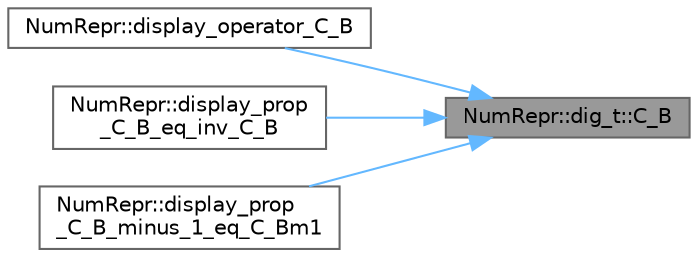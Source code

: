 digraph "NumRepr::dig_t::C_B"
{
 // INTERACTIVE_SVG=YES
 // LATEX_PDF_SIZE
  bgcolor="transparent";
  edge [fontname=Helvetica,fontsize=10,labelfontname=Helvetica,labelfontsize=10];
  node [fontname=Helvetica,fontsize=10,shape=box,height=0.2,width=0.4];
  rankdir="RL";
  Node1 [label="NumRepr::dig_t::C_B",height=0.2,width=0.4,color="gray40", fillcolor="grey60", style="filled", fontcolor="black",tooltip="\"C_B\" es identico a \"operator-()\""];
  Node1 -> Node2 [dir="back",color="steelblue1",style="solid"];
  Node2 [label="NumRepr::display_operator_C_B",height=0.2,width=0.4,color="grey40", fillcolor="white", style="filled",URL="$namespace_num_repr.html#a0aa113da9c3c91f1af1c073958cc12a3",tooltip=" "];
  Node1 -> Node3 [dir="back",color="steelblue1",style="solid"];
  Node3 [label="NumRepr::display_prop\l_C_B_eq_inv_C_B",height=0.2,width=0.4,color="grey40", fillcolor="white", style="filled",URL="$namespace_num_repr.html#aec8203e0be75e913ece973211c4b1386",tooltip=" "];
  Node1 -> Node4 [dir="back",color="steelblue1",style="solid"];
  Node4 [label="NumRepr::display_prop\l_C_B_minus_1_eq_C_Bm1",height=0.2,width=0.4,color="grey40", fillcolor="white", style="filled",URL="$namespace_num_repr.html#ae0fc1d1a1935c51de9fa9490f212c168",tooltip=" "];
}
